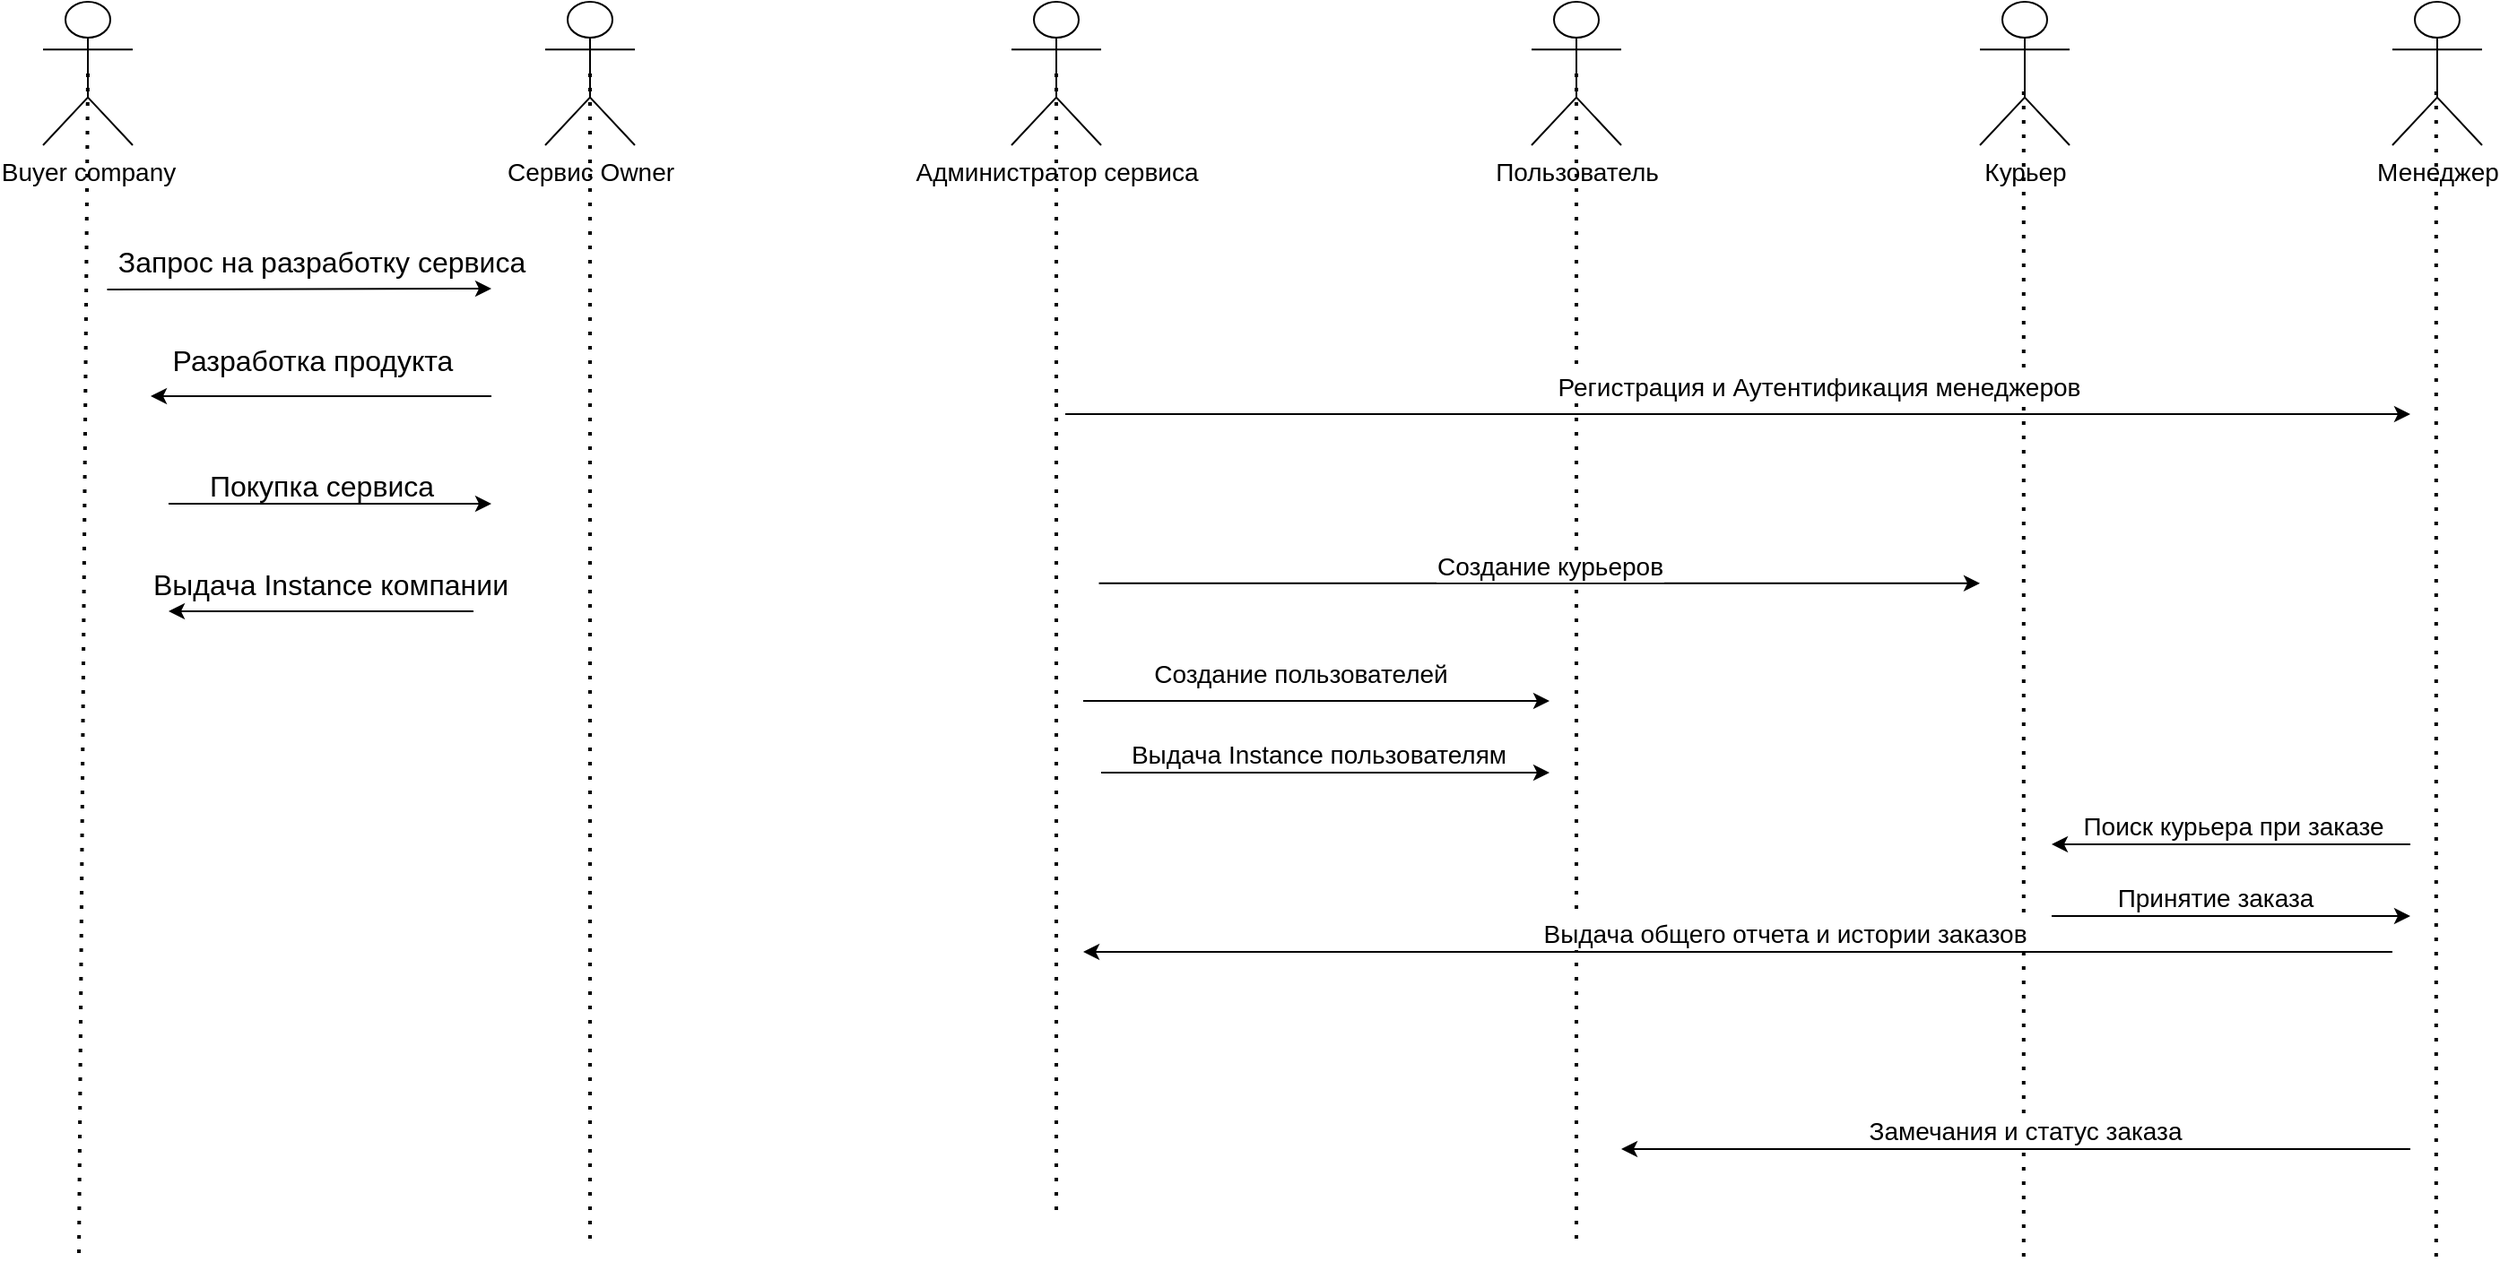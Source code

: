 <mxfile version="20.6.2" type="device"><diagram id="WBBmX7-1xSg2XGjBl_ap" name="Страница 1"><mxGraphModel dx="4154" dy="979" grid="1" gridSize="10" guides="1" tooltips="1" connect="1" arrows="1" fold="1" page="1" pageScale="1" pageWidth="827" pageHeight="1169" math="0" shadow="0"><root><mxCell id="0"/><mxCell id="1" parent="0"/><mxCell id="erpf1SXt-sDjgf4JJG7Q-1" value="&lt;font style=&quot;font-size: 14px;&quot;&gt;Buyer company&lt;/font&gt;" style="shape=umlActor;verticalLabelPosition=bottom;verticalAlign=top;html=1;outlineConnect=0;" parent="1" vertex="1"><mxGeometry x="-1940" y="20" width="50" height="80" as="geometry"/></mxCell><mxCell id="erpf1SXt-sDjgf4JJG7Q-2" value="" style="endArrow=none;dashed=1;html=1;dashPattern=1 3;strokeWidth=2;rounded=0;exitX=0.5;exitY=0.5;exitDx=0;exitDy=0;exitPerimeter=0;" parent="1" source="erpf1SXt-sDjgf4JJG7Q-1" edge="1"><mxGeometry width="50" height="50" relative="1" as="geometry"><mxPoint x="-1440" y="290" as="sourcePoint"/><mxPoint x="-1920" y="720" as="targetPoint"/></mxGeometry></mxCell><mxCell id="erpf1SXt-sDjgf4JJG7Q-4" value="&lt;font style=&quot;font-size: 14px;&quot;&gt;Сервис Owner&lt;/font&gt;" style="shape=umlActor;verticalLabelPosition=bottom;verticalAlign=top;html=1;outlineConnect=0;" parent="1" vertex="1"><mxGeometry x="-1660" y="20" width="50" height="80" as="geometry"/></mxCell><mxCell id="erpf1SXt-sDjgf4JJG7Q-5" value="" style="endArrow=none;dashed=1;html=1;dashPattern=1 3;strokeWidth=2;rounded=0;exitX=0.5;exitY=0.5;exitDx=0;exitDy=0;exitPerimeter=0;" parent="1" source="erpf1SXt-sDjgf4JJG7Q-4" edge="1"><mxGeometry width="50" height="50" relative="1" as="geometry"><mxPoint x="-1755" y="70" as="sourcePoint"/><mxPoint x="-1635" y="710" as="targetPoint"/></mxGeometry></mxCell><mxCell id="erpf1SXt-sDjgf4JJG7Q-7" value="" style="endArrow=classic;html=1;rounded=0;exitX=0.023;exitY=1.016;exitDx=0;exitDy=0;exitPerimeter=0;" parent="1" source="erpf1SXt-sDjgf4JJG7Q-8" edge="1"><mxGeometry width="50" height="50" relative="1" as="geometry"><mxPoint x="-1890" y="180" as="sourcePoint"/><mxPoint x="-1690" y="180" as="targetPoint"/></mxGeometry></mxCell><mxCell id="erpf1SXt-sDjgf4JJG7Q-8" value="&lt;font style=&quot;font-size: 16px;&quot;&gt;Запрос на разработку сервиса&lt;/font&gt;" style="text;html=1;align=center;verticalAlign=middle;resizable=0;points=[];autosize=1;strokeColor=none;fillColor=none;" parent="1" vertex="1"><mxGeometry x="-1910" y="150" width="250" height="30" as="geometry"/></mxCell><mxCell id="erpf1SXt-sDjgf4JJG7Q-9" value="" style="endArrow=classic;html=1;rounded=0;fontSize=16;" parent="1" edge="1"><mxGeometry width="50" height="50" relative="1" as="geometry"><mxPoint x="-1690" y="240" as="sourcePoint"/><mxPoint x="-1880" y="240" as="targetPoint"/></mxGeometry></mxCell><mxCell id="erpf1SXt-sDjgf4JJG7Q-10" value="Разработка продукта" style="text;html=1;align=center;verticalAlign=middle;resizable=0;points=[];autosize=1;strokeColor=none;fillColor=none;fontSize=16;" parent="1" vertex="1"><mxGeometry x="-1880" y="205" width="180" height="30" as="geometry"/></mxCell><mxCell id="erpf1SXt-sDjgf4JJG7Q-11" value="" style="endArrow=classic;html=1;rounded=0;fontSize=16;" parent="1" edge="1"><mxGeometry width="50" height="50" relative="1" as="geometry"><mxPoint x="-1870" y="300" as="sourcePoint"/><mxPoint x="-1690" y="300" as="targetPoint"/></mxGeometry></mxCell><mxCell id="erpf1SXt-sDjgf4JJG7Q-12" value="Покупка сервиса" style="text;html=1;align=center;verticalAlign=middle;resizable=0;points=[];autosize=1;strokeColor=none;fillColor=none;fontSize=16;" parent="1" vertex="1"><mxGeometry x="-1860" y="275" width="150" height="30" as="geometry"/></mxCell><mxCell id="erpf1SXt-sDjgf4JJG7Q-13" value="" style="endArrow=classic;html=1;rounded=0;fontSize=16;" parent="1" edge="1"><mxGeometry width="50" height="50" relative="1" as="geometry"><mxPoint x="-1700" y="360" as="sourcePoint"/><mxPoint x="-1870" y="360" as="targetPoint"/></mxGeometry></mxCell><mxCell id="erpf1SXt-sDjgf4JJG7Q-14" value="Выдача Instance компании" style="text;html=1;align=center;verticalAlign=middle;resizable=0;points=[];autosize=1;strokeColor=none;fillColor=none;fontSize=16;" parent="1" vertex="1"><mxGeometry x="-1890" y="330" width="220" height="30" as="geometry"/></mxCell><mxCell id="erpf1SXt-sDjgf4JJG7Q-15" value="&lt;font style=&quot;font-size: 14px;&quot;&gt;Администратор сервиса&lt;/font&gt;" style="shape=umlActor;verticalLabelPosition=bottom;verticalAlign=top;html=1;outlineConnect=0;" parent="1" vertex="1"><mxGeometry x="-1400" y="20" width="50" height="80" as="geometry"/></mxCell><mxCell id="erpf1SXt-sDjgf4JJG7Q-16" value="" style="endArrow=none;dashed=1;html=1;dashPattern=1 3;strokeWidth=2;rounded=0;exitX=0.5;exitY=0.5;exitDx=0;exitDy=0;exitPerimeter=0;" parent="1" source="erpf1SXt-sDjgf4JJG7Q-15" edge="1"><mxGeometry width="50" height="50" relative="1" as="geometry"><mxPoint x="-1435.59" y="90" as="sourcePoint"/><mxPoint x="-1375" y="700" as="targetPoint"/></mxGeometry></mxCell><mxCell id="erpf1SXt-sDjgf4JJG7Q-18" value="&lt;font style=&quot;font-size: 14px;&quot;&gt;Пользователь&lt;br&gt;&lt;br&gt;&lt;/font&gt;" style="shape=umlActor;verticalLabelPosition=bottom;verticalAlign=top;html=1;outlineConnect=0;" parent="1" vertex="1"><mxGeometry x="-1110" y="20" width="50" height="80" as="geometry"/></mxCell><mxCell id="erpf1SXt-sDjgf4JJG7Q-19" value="&lt;font style=&quot;font-size: 14px;&quot;&gt;Курьер&lt;br&gt;&lt;br&gt;&lt;/font&gt;" style="shape=umlActor;verticalLabelPosition=bottom;verticalAlign=top;html=1;outlineConnect=0;" parent="1" vertex="1"><mxGeometry x="-860" y="20" width="50" height="80" as="geometry"/></mxCell><mxCell id="erpf1SXt-sDjgf4JJG7Q-20" value="&lt;font style=&quot;font-size: 14px;&quot;&gt;Менеджер&lt;br&gt;&lt;/font&gt;" style="shape=umlActor;verticalLabelPosition=bottom;verticalAlign=top;html=1;outlineConnect=0;" parent="1" vertex="1"><mxGeometry x="-630" y="20" width="50" height="80" as="geometry"/></mxCell><mxCell id="erpf1SXt-sDjgf4JJG7Q-21" value="" style="endArrow=none;dashed=1;html=1;dashPattern=1 3;strokeWidth=2;rounded=0;exitX=0.5;exitY=0.5;exitDx=0;exitDy=0;exitPerimeter=0;" parent="1" source="erpf1SXt-sDjgf4JJG7Q-18" edge="1"><mxGeometry width="50" height="50" relative="1" as="geometry"><mxPoint x="-1365" y="70" as="sourcePoint"/><mxPoint x="-1085" y="710" as="targetPoint"/></mxGeometry></mxCell><mxCell id="erpf1SXt-sDjgf4JJG7Q-22" value="" style="endArrow=none;dashed=1;html=1;dashPattern=1 3;strokeWidth=2;rounded=0;exitX=0.5;exitY=0.5;exitDx=0;exitDy=0;exitPerimeter=0;" parent="1" edge="1"><mxGeometry width="50" height="50" relative="1" as="geometry"><mxPoint x="-835.59" y="70" as="sourcePoint"/><mxPoint x="-835.59" y="720" as="targetPoint"/></mxGeometry></mxCell><mxCell id="erpf1SXt-sDjgf4JJG7Q-23" value="" style="endArrow=none;dashed=1;html=1;dashPattern=1 3;strokeWidth=2;rounded=0;exitX=0.5;exitY=0.5;exitDx=0;exitDy=0;exitPerimeter=0;" parent="1" edge="1"><mxGeometry width="50" height="50" relative="1" as="geometry"><mxPoint x="-605.59" y="70" as="sourcePoint"/><mxPoint x="-605.59" y="720" as="targetPoint"/></mxGeometry></mxCell><mxCell id="erpf1SXt-sDjgf4JJG7Q-24" value="" style="endArrow=classic;html=1;rounded=0;fontSize=14;" parent="1" edge="1"><mxGeometry width="50" height="50" relative="1" as="geometry"><mxPoint x="-1370" y="250" as="sourcePoint"/><mxPoint x="-620" y="250" as="targetPoint"/></mxGeometry></mxCell><mxCell id="erpf1SXt-sDjgf4JJG7Q-26" value="Регистрация и Аутентификация менеджеров" style="edgeLabel;html=1;align=center;verticalAlign=middle;resizable=0;points=[];fontSize=14;" parent="erpf1SXt-sDjgf4JJG7Q-24" vertex="1" connectable="0"><mxGeometry x="-0.453" y="1" relative="1" as="geometry"><mxPoint x="215" y="-14" as="offset"/></mxGeometry></mxCell><mxCell id="erpf1SXt-sDjgf4JJG7Q-27" value="" style="endArrow=classic;html=1;rounded=0;fontSize=14;" parent="1" edge="1"><mxGeometry width="50" height="50" relative="1" as="geometry"><mxPoint x="-1360" y="410" as="sourcePoint"/><mxPoint x="-1100" y="410" as="targetPoint"/></mxGeometry></mxCell><mxCell id="erpf1SXt-sDjgf4JJG7Q-28" value="Создание пользователей" style="edgeLabel;html=1;align=center;verticalAlign=middle;resizable=0;points=[];fontSize=14;" parent="erpf1SXt-sDjgf4JJG7Q-27" vertex="1" connectable="0"><mxGeometry x="-0.181" y="1" relative="1" as="geometry"><mxPoint x="14" y="-14" as="offset"/></mxGeometry></mxCell><mxCell id="erpf1SXt-sDjgf4JJG7Q-29" value="" style="endArrow=classic;html=1;rounded=0;fontSize=14;" parent="1" edge="1"><mxGeometry width="50" height="50" relative="1" as="geometry"><mxPoint x="-1351.25" y="344.38" as="sourcePoint"/><mxPoint x="-860" y="344.38" as="targetPoint"/></mxGeometry></mxCell><mxCell id="erpf1SXt-sDjgf4JJG7Q-30" value="Создание курьеров" style="edgeLabel;html=1;align=center;verticalAlign=middle;resizable=0;points=[];fontSize=14;" parent="erpf1SXt-sDjgf4JJG7Q-29" vertex="1" connectable="0"><mxGeometry x="-0.139" y="2" relative="1" as="geometry"><mxPoint x="39" y="-8" as="offset"/></mxGeometry></mxCell><mxCell id="erpf1SXt-sDjgf4JJG7Q-31" value="" style="endArrow=classic;html=1;rounded=0;fontSize=14;" parent="1" edge="1"><mxGeometry width="50" height="50" relative="1" as="geometry"><mxPoint x="-1350" y="450" as="sourcePoint"/><mxPoint x="-1100" y="450" as="targetPoint"/></mxGeometry></mxCell><mxCell id="erpf1SXt-sDjgf4JJG7Q-32" value="Выдача Instance пользователям" style="edgeLabel;html=1;align=center;verticalAlign=middle;resizable=0;points=[];fontSize=14;" parent="erpf1SXt-sDjgf4JJG7Q-31" vertex="1" connectable="0"><mxGeometry x="-0.398" y="-1" relative="1" as="geometry"><mxPoint x="45" y="-11" as="offset"/></mxGeometry></mxCell><mxCell id="erpf1SXt-sDjgf4JJG7Q-33" value="" style="endArrow=classic;html=1;rounded=0;fontSize=14;" parent="1" edge="1"><mxGeometry width="50" height="50" relative="1" as="geometry"><mxPoint x="-630" y="550" as="sourcePoint"/><mxPoint x="-1360" y="550" as="targetPoint"/></mxGeometry></mxCell><mxCell id="erpf1SXt-sDjgf4JJG7Q-34" value="Выдача общего отчета и истории заказов" style="edgeLabel;html=1;align=center;verticalAlign=middle;resizable=0;points=[];fontSize=14;" parent="erpf1SXt-sDjgf4JJG7Q-33" vertex="1" connectable="0"><mxGeometry x="0.557" y="-1" relative="1" as="geometry"><mxPoint x="229" y="-9" as="offset"/></mxGeometry></mxCell><mxCell id="erpf1SXt-sDjgf4JJG7Q-35" value="" style="endArrow=classic;html=1;rounded=0;fontSize=14;" parent="1" edge="1"><mxGeometry width="50" height="50" relative="1" as="geometry"><mxPoint x="-620" y="660" as="sourcePoint"/><mxPoint x="-1060" y="660" as="targetPoint"/></mxGeometry></mxCell><mxCell id="erpf1SXt-sDjgf4JJG7Q-36" value="Замечания и статус заказа" style="edgeLabel;html=1;align=center;verticalAlign=middle;resizable=0;points=[];fontSize=14;" parent="erpf1SXt-sDjgf4JJG7Q-35" vertex="1" connectable="0"><mxGeometry x="0.34" y="1" relative="1" as="geometry"><mxPoint x="80" y="-11" as="offset"/></mxGeometry></mxCell><mxCell id="erpf1SXt-sDjgf4JJG7Q-37" value="" style="endArrow=classic;html=1;rounded=0;fontSize=14;" parent="1" edge="1"><mxGeometry width="50" height="50" relative="1" as="geometry"><mxPoint x="-620" y="490" as="sourcePoint"/><mxPoint x="-820" y="490" as="targetPoint"/></mxGeometry></mxCell><mxCell id="erpf1SXt-sDjgf4JJG7Q-38" value="Поиск курьера при заказе" style="edgeLabel;html=1;align=center;verticalAlign=middle;resizable=0;points=[];fontSize=14;" parent="erpf1SXt-sDjgf4JJG7Q-37" vertex="1" connectable="0"><mxGeometry x="0.235" y="-3" relative="1" as="geometry"><mxPoint x="24" y="-7" as="offset"/></mxGeometry></mxCell><mxCell id="erpf1SXt-sDjgf4JJG7Q-39" value="" style="endArrow=classic;html=1;rounded=0;fontSize=14;" parent="1" edge="1"><mxGeometry width="50" height="50" relative="1" as="geometry"><mxPoint x="-820" y="530" as="sourcePoint"/><mxPoint x="-620" y="530" as="targetPoint"/></mxGeometry></mxCell><mxCell id="erpf1SXt-sDjgf4JJG7Q-40" value="Принятие заказа" style="edgeLabel;html=1;align=center;verticalAlign=middle;resizable=0;points=[];fontSize=14;" parent="erpf1SXt-sDjgf4JJG7Q-39" vertex="1" connectable="0"><mxGeometry x="-0.422" y="2" relative="1" as="geometry"><mxPoint x="33" y="-8" as="offset"/></mxGeometry></mxCell></root></mxGraphModel></diagram></mxfile>